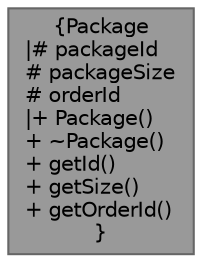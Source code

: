 digraph "Package"
{
 // INTERACTIVE_SVG=YES
 // LATEX_PDF_SIZE
  bgcolor="transparent";
  edge [fontname=Helvetica,fontsize=10,labelfontname=Helvetica,labelfontsize=10];
  node [fontname=Helvetica,fontsize=10,shape=box,height=0.2,width=0.4];
  Node1 [label="{Package\n|# packageId\l# packageSize\l# orderId\l|+ Package()\l+ ~Package()\l+ getId()\l+ getSize()\l+ getOrderId()\l}",height=0.2,width=0.4,color="gray40", fillcolor="grey60", style="filled", fontcolor="black",tooltip=" "];
}

